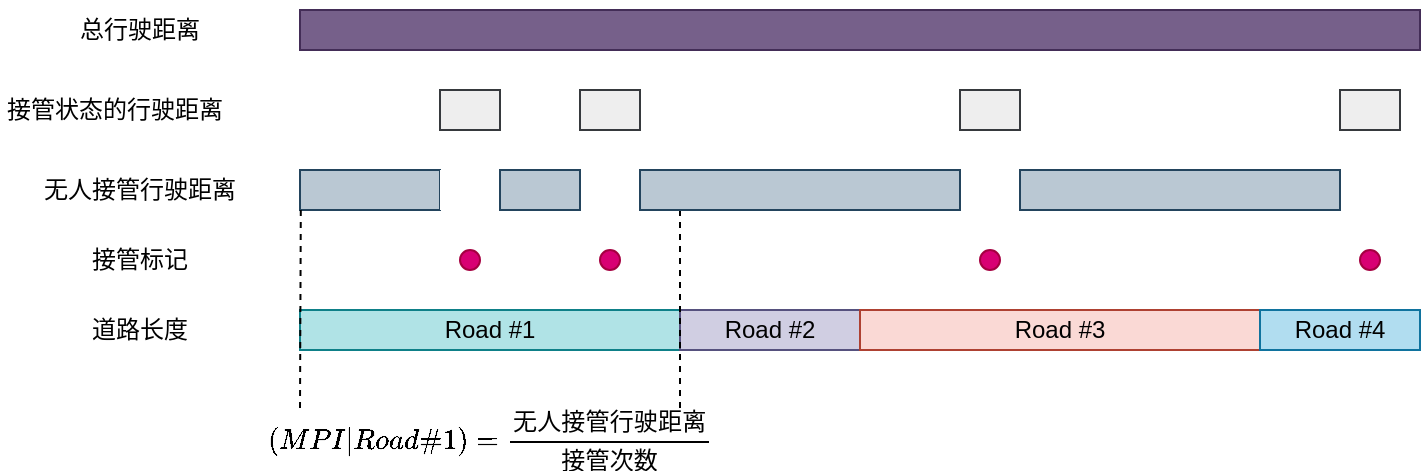 <mxfile version="20.2.6" type="github">
  <diagram id="8gTWlTr3HglyYjwETdae" name="第 1 页">
    <mxGraphModel dx="939" dy="556" grid="1" gridSize="10" guides="1" tooltips="1" connect="1" arrows="1" fold="1" page="1" pageScale="1" pageWidth="827" pageHeight="1169" math="1" shadow="0">
      <root>
        <mxCell id="0" />
        <mxCell id="1" parent="0" />
        <mxCell id="fB1kKmx0TNIUG-KfTX_2-1" value="" style="rounded=0;whiteSpace=wrap;html=1;fillColor=#76608a;fontColor=#ffffff;strokeColor=#432D57;" vertex="1" parent="1">
          <mxGeometry x="170" y="280" width="560" height="20" as="geometry" />
        </mxCell>
        <mxCell id="fB1kKmx0TNIUG-KfTX_2-2" value="Road #1" style="rounded=0;whiteSpace=wrap;html=1;fillColor=#b0e3e6;strokeColor=#0e8088;" vertex="1" parent="1">
          <mxGeometry x="170" y="430" width="190" height="20" as="geometry" />
        </mxCell>
        <mxCell id="fB1kKmx0TNIUG-KfTX_2-8" value="Road #2" style="rounded=0;whiteSpace=wrap;html=1;fillColor=#d0cee2;strokeColor=#56517e;" vertex="1" parent="1">
          <mxGeometry x="360" y="430" width="90" height="20" as="geometry" />
        </mxCell>
        <mxCell id="fB1kKmx0TNIUG-KfTX_2-9" value="Road #3" style="rounded=0;whiteSpace=wrap;html=1;fillColor=#fad9d5;strokeColor=#ae4132;" vertex="1" parent="1">
          <mxGeometry x="450" y="430" width="200" height="20" as="geometry" />
        </mxCell>
        <mxCell id="fB1kKmx0TNIUG-KfTX_2-10" value="Road #4" style="rounded=0;whiteSpace=wrap;html=1;fillColor=#b1ddf0;strokeColor=#10739e;" vertex="1" parent="1">
          <mxGeometry x="650" y="430" width="80" height="20" as="geometry" />
        </mxCell>
        <mxCell id="fB1kKmx0TNIUG-KfTX_2-11" value="" style="rounded=0;whiteSpace=wrap;html=1;fillColor=#eeeeee;strokeColor=#36393d;" vertex="1" parent="1">
          <mxGeometry x="240" y="320" width="30" height="20" as="geometry" />
        </mxCell>
        <mxCell id="fB1kKmx0TNIUG-KfTX_2-12" value="" style="rounded=0;whiteSpace=wrap;html=1;fillColor=#eeeeee;strokeColor=#36393d;" vertex="1" parent="1">
          <mxGeometry x="500" y="320" width="30" height="20" as="geometry" />
        </mxCell>
        <mxCell id="fB1kKmx0TNIUG-KfTX_2-13" value="" style="rounded=0;whiteSpace=wrap;html=1;fillColor=#eeeeee;strokeColor=#36393d;" vertex="1" parent="1">
          <mxGeometry x="690" y="320" width="30" height="20" as="geometry" />
        </mxCell>
        <mxCell id="fB1kKmx0TNIUG-KfTX_2-14" value="总行驶距离" style="text;html=1;strokeColor=none;fillColor=none;align=center;verticalAlign=middle;whiteSpace=wrap;rounded=0;" vertex="1" parent="1">
          <mxGeometry x="40" y="275" width="100" height="30" as="geometry" />
        </mxCell>
        <mxCell id="fB1kKmx0TNIUG-KfTX_2-15" value="道路长度" style="text;html=1;strokeColor=none;fillColor=none;align=center;verticalAlign=middle;whiteSpace=wrap;rounded=0;" vertex="1" parent="1">
          <mxGeometry x="60" y="425" width="60" height="30" as="geometry" />
        </mxCell>
        <mxCell id="fB1kKmx0TNIUG-KfTX_2-16" value="接管状态的行驶距离" style="text;html=1;strokeColor=none;fillColor=none;align=center;verticalAlign=middle;whiteSpace=wrap;rounded=0;" vertex="1" parent="1">
          <mxGeometry x="20" y="315" width="115" height="30" as="geometry" />
        </mxCell>
        <mxCell id="fB1kKmx0TNIUG-KfTX_2-29" value="" style="rounded=0;whiteSpace=wrap;html=1;fillColor=#eeeeee;strokeColor=#36393d;" vertex="1" parent="1">
          <mxGeometry x="310" y="320" width="30" height="20" as="geometry" />
        </mxCell>
        <mxCell id="fB1kKmx0TNIUG-KfTX_2-36" value="" style="rounded=0;whiteSpace=wrap;html=1;fillColor=#bac8d3;strokeColor=#23445d;" vertex="1" parent="1">
          <mxGeometry x="170" y="360" width="70" height="20" as="geometry" />
        </mxCell>
        <mxCell id="fB1kKmx0TNIUG-KfTX_2-37" value="无人接管行驶距离" style="text;html=1;strokeColor=none;fillColor=none;align=center;verticalAlign=middle;whiteSpace=wrap;rounded=0;" vertex="1" parent="1">
          <mxGeometry x="40" y="355" width="100" height="30" as="geometry" />
        </mxCell>
        <mxCell id="fB1kKmx0TNIUG-KfTX_2-38" value="" style="rounded=0;whiteSpace=wrap;html=1;strokeColor=none;" vertex="1" parent="1">
          <mxGeometry x="240" y="360" width="30" height="20" as="geometry" />
        </mxCell>
        <mxCell id="fB1kKmx0TNIUG-KfTX_2-39" value="" style="rounded=0;whiteSpace=wrap;html=1;strokeColor=none;" vertex="1" parent="1">
          <mxGeometry x="500" y="360" width="30" height="20" as="geometry" />
        </mxCell>
        <mxCell id="fB1kKmx0TNIUG-KfTX_2-40" value="" style="rounded=0;whiteSpace=wrap;html=1;strokeColor=none;" vertex="1" parent="1">
          <mxGeometry x="690" y="360" width="30" height="20" as="geometry" />
        </mxCell>
        <mxCell id="fB1kKmx0TNIUG-KfTX_2-41" value="" style="rounded=0;whiteSpace=wrap;html=1;strokeColor=none;" vertex="1" parent="1">
          <mxGeometry x="310" y="360" width="30" height="20" as="geometry" />
        </mxCell>
        <mxCell id="fB1kKmx0TNIUG-KfTX_2-42" value="" style="ellipse;whiteSpace=wrap;html=1;aspect=fixed;direction=south;fillColor=#d80073;fontColor=#ffffff;strokeColor=#A50040;" vertex="1" parent="1">
          <mxGeometry x="320" y="400" width="10" height="10" as="geometry" />
        </mxCell>
        <mxCell id="fB1kKmx0TNIUG-KfTX_2-43" value="" style="ellipse;whiteSpace=wrap;html=1;aspect=fixed;fillColor=#d80073;fontColor=#ffffff;strokeColor=#A50040;" vertex="1" parent="1">
          <mxGeometry x="250" y="400" width="10" height="10" as="geometry" />
        </mxCell>
        <mxCell id="fB1kKmx0TNIUG-KfTX_2-44" value="" style="ellipse;whiteSpace=wrap;html=1;aspect=fixed;direction=south;fillColor=#d80073;fontColor=#ffffff;strokeColor=#A50040;" vertex="1" parent="1">
          <mxGeometry x="510" y="400" width="10" height="10" as="geometry" />
        </mxCell>
        <mxCell id="fB1kKmx0TNIUG-KfTX_2-45" value="" style="ellipse;whiteSpace=wrap;html=1;aspect=fixed;direction=south;fillColor=#d80073;fontColor=#ffffff;strokeColor=#A50040;" vertex="1" parent="1">
          <mxGeometry x="700" y="400" width="10" height="10" as="geometry" />
        </mxCell>
        <mxCell id="fB1kKmx0TNIUG-KfTX_2-46" value="接管标记" style="text;html=1;strokeColor=none;fillColor=none;align=center;verticalAlign=middle;whiteSpace=wrap;rounded=0;" vertex="1" parent="1">
          <mxGeometry x="40" y="390" width="100" height="30" as="geometry" />
        </mxCell>
        <mxCell id="fB1kKmx0TNIUG-KfTX_2-48" value="" style="endArrow=none;dashed=1;html=1;rounded=0;" edge="1" parent="1">
          <mxGeometry width="50" height="50" relative="1" as="geometry">
            <mxPoint x="360" y="380" as="sourcePoint" />
            <mxPoint x="360" y="480" as="targetPoint" />
          </mxGeometry>
        </mxCell>
        <mxCell id="fB1kKmx0TNIUG-KfTX_2-49" value="" style="endArrow=none;dashed=1;html=1;rounded=0;exitX=0.34;exitY=1.033;exitDx=0;exitDy=0;exitPerimeter=0;" edge="1" parent="1">
          <mxGeometry width="50" height="50" relative="1" as="geometry">
            <mxPoint x="170.4" y="380.0" as="sourcePoint" />
            <mxPoint x="170" y="480" as="targetPoint" />
          </mxGeometry>
        </mxCell>
        <mxCell id="fB1kKmx0TNIUG-KfTX_2-54" value="" style="rounded=0;whiteSpace=wrap;html=1;fillColor=#bac8d3;strokeColor=#23445d;" vertex="1" parent="1">
          <mxGeometry x="270" y="360" width="40" height="20" as="geometry" />
        </mxCell>
        <mxCell id="fB1kKmx0TNIUG-KfTX_2-55" value="" style="rounded=0;whiteSpace=wrap;html=1;fillColor=#bac8d3;strokeColor=#23445d;" vertex="1" parent="1">
          <mxGeometry x="340" y="360" width="160" height="20" as="geometry" />
        </mxCell>
        <mxCell id="fB1kKmx0TNIUG-KfTX_2-57" value="" style="rounded=0;whiteSpace=wrap;html=1;fillColor=#bac8d3;strokeColor=#23445d;" vertex="1" parent="1">
          <mxGeometry x="530" y="360" width="160" height="20" as="geometry" />
        </mxCell>
        <mxCell id="fB1kKmx0TNIUG-KfTX_2-61" value="$$(MPI | Road \#1)=\frac{无人接管行驶距离}{接管次数}$$" style="text;html=1;align=center;verticalAlign=middle;resizable=0;points=[];autosize=1;strokeColor=none;fillColor=none;" vertex="1" parent="1">
          <mxGeometry x="100" y="480" width="330" height="30" as="geometry" />
        </mxCell>
      </root>
    </mxGraphModel>
  </diagram>
</mxfile>
